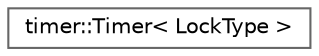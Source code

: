 digraph "Graphical Class Hierarchy"
{
 // LATEX_PDF_SIZE
  bgcolor="transparent";
  edge [fontname=Helvetica,fontsize=10,labelfontname=Helvetica,labelfontsize=10];
  node [fontname=Helvetica,fontsize=10,shape=box,height=0.2,width=0.4];
  rankdir="LR";
  Node0 [id="Node000000",label="timer::Timer\< LockType \>",height=0.2,width=0.4,color="grey40", fillcolor="white", style="filled",URL="$dc/d2b/classtimer_1_1Timer.html",tooltip=" "];
}
